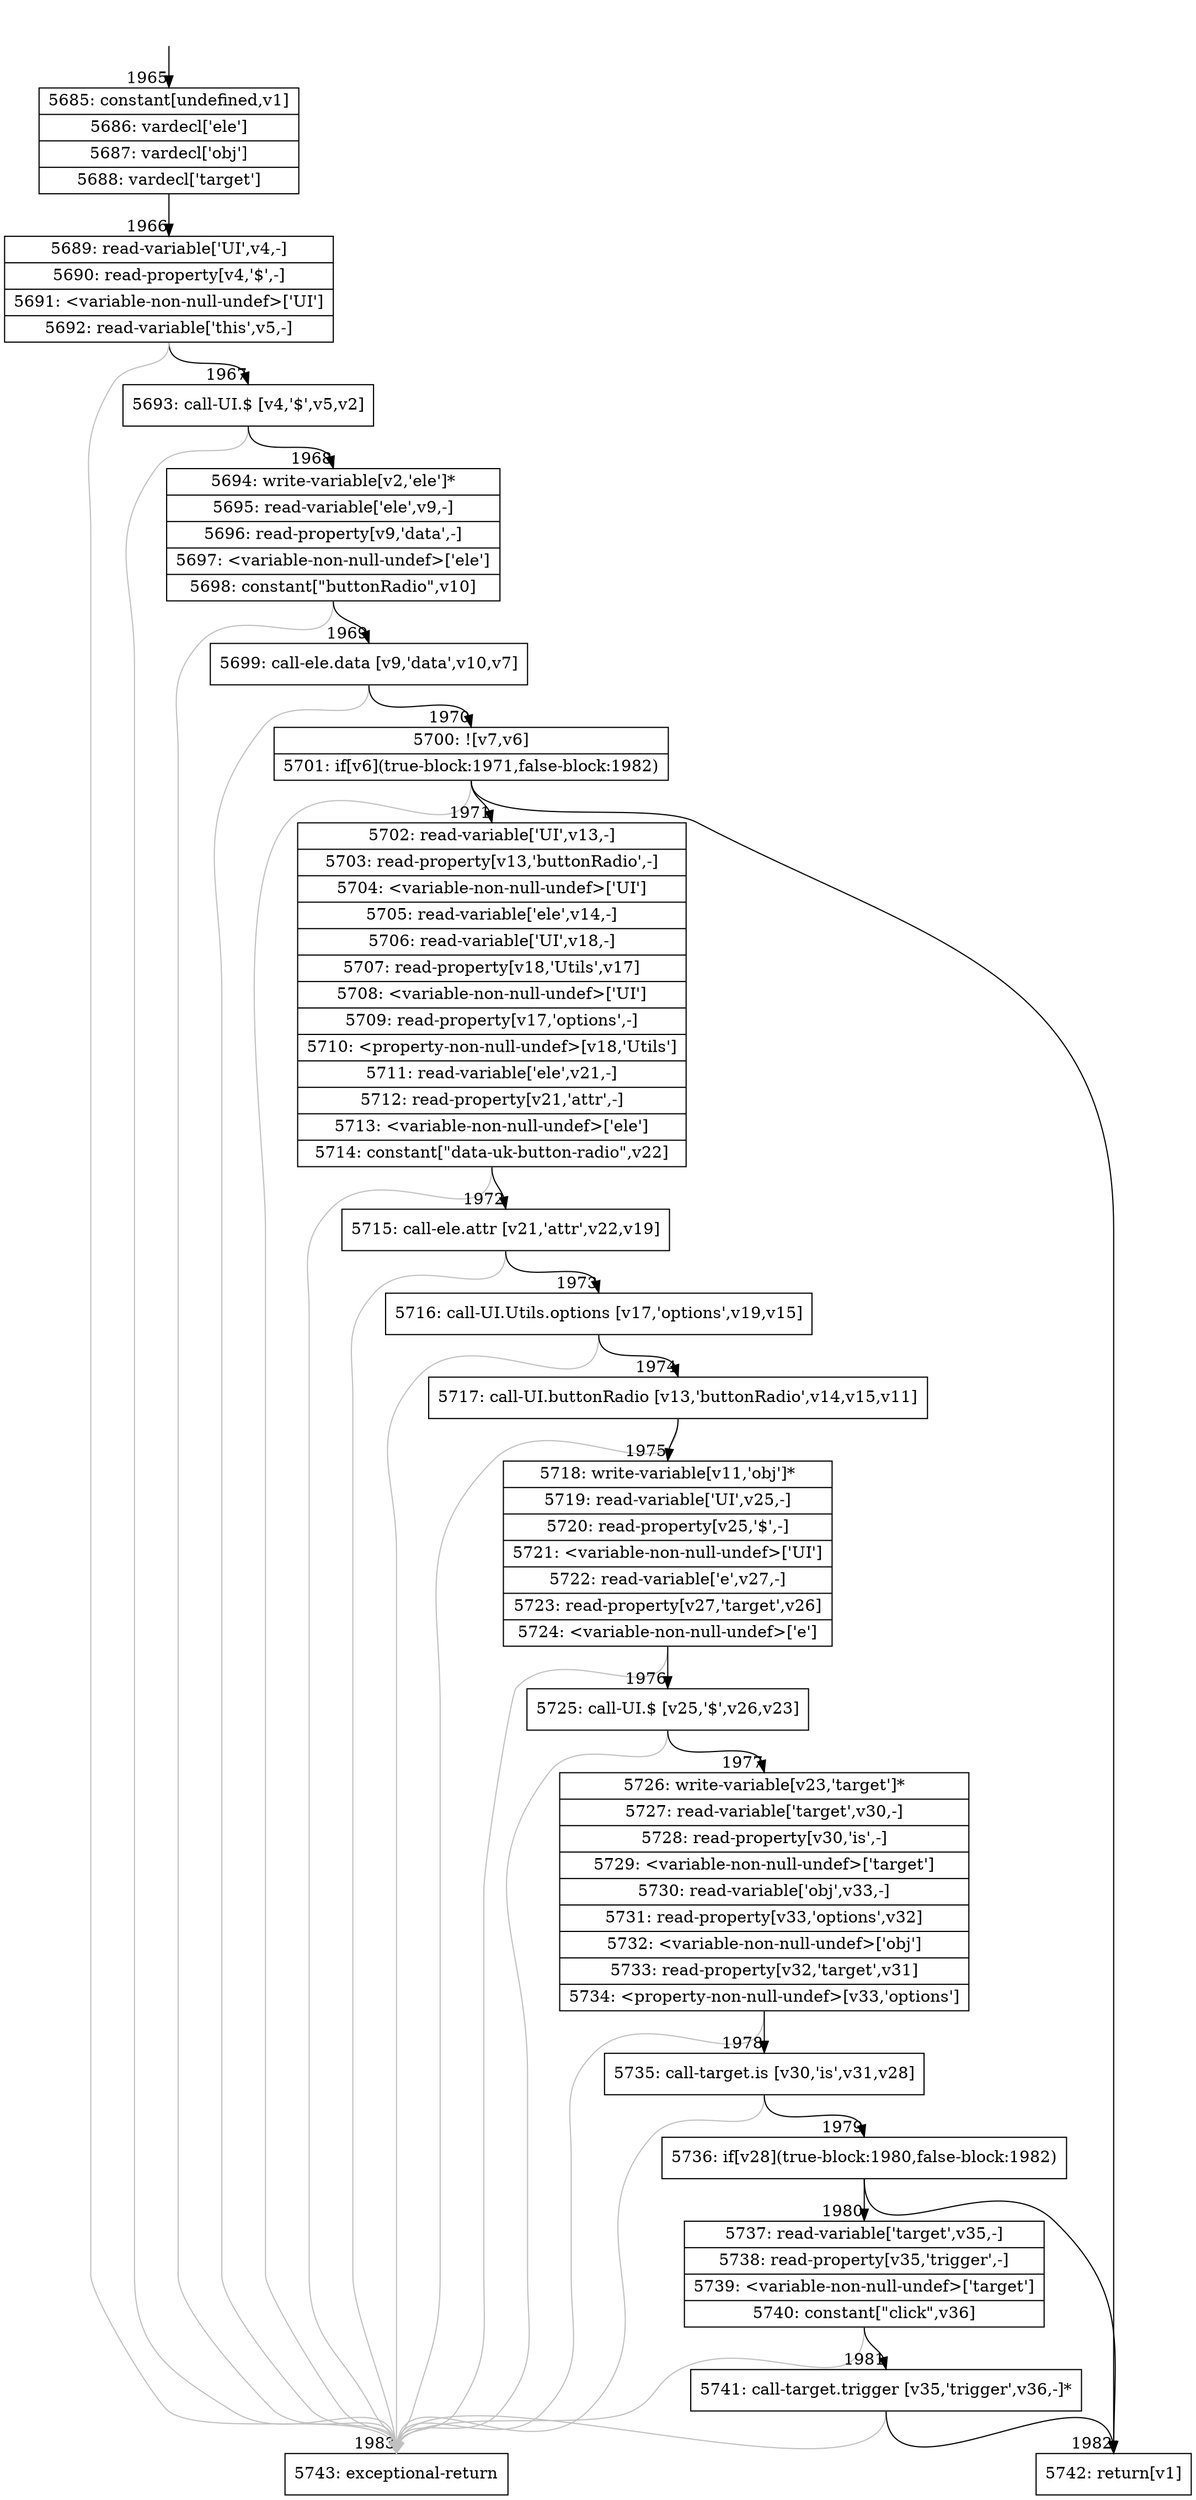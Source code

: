 digraph {
rankdir="TD"
BB_entry160[shape=none,label=""];
BB_entry160 -> BB1965 [tailport=s, headport=n, headlabel="    1965"]
BB1965 [shape=record label="{5685: constant[undefined,v1]|5686: vardecl['ele']|5687: vardecl['obj']|5688: vardecl['target']}" ] 
BB1965 -> BB1966 [tailport=s, headport=n, headlabel="      1966"]
BB1966 [shape=record label="{5689: read-variable['UI',v4,-]|5690: read-property[v4,'$',-]|5691: \<variable-non-null-undef\>['UI']|5692: read-variable['this',v5,-]}" ] 
BB1966 -> BB1967 [tailport=s, headport=n, headlabel="      1967"]
BB1966 -> BB1983 [tailport=s, headport=n, color=gray, headlabel="      1983"]
BB1967 [shape=record label="{5693: call-UI.$ [v4,'$',v5,v2]}" ] 
BB1967 -> BB1968 [tailport=s, headport=n, headlabel="      1968"]
BB1967 -> BB1983 [tailport=s, headport=n, color=gray]
BB1968 [shape=record label="{5694: write-variable[v2,'ele']*|5695: read-variable['ele',v9,-]|5696: read-property[v9,'data',-]|5697: \<variable-non-null-undef\>['ele']|5698: constant[\"buttonRadio\",v10]}" ] 
BB1968 -> BB1969 [tailport=s, headport=n, headlabel="      1969"]
BB1968 -> BB1983 [tailport=s, headport=n, color=gray]
BB1969 [shape=record label="{5699: call-ele.data [v9,'data',v10,v7]}" ] 
BB1969 -> BB1970 [tailport=s, headport=n, headlabel="      1970"]
BB1969 -> BB1983 [tailport=s, headport=n, color=gray]
BB1970 [shape=record label="{5700: ![v7,v6]|5701: if[v6](true-block:1971,false-block:1982)}" ] 
BB1970 -> BB1971 [tailport=s, headport=n, headlabel="      1971"]
BB1970 -> BB1982 [tailport=s, headport=n, headlabel="      1982"]
BB1970 -> BB1983 [tailport=s, headport=n, color=gray]
BB1971 [shape=record label="{5702: read-variable['UI',v13,-]|5703: read-property[v13,'buttonRadio',-]|5704: \<variable-non-null-undef\>['UI']|5705: read-variable['ele',v14,-]|5706: read-variable['UI',v18,-]|5707: read-property[v18,'Utils',v17]|5708: \<variable-non-null-undef\>['UI']|5709: read-property[v17,'options',-]|5710: \<property-non-null-undef\>[v18,'Utils']|5711: read-variable['ele',v21,-]|5712: read-property[v21,'attr',-]|5713: \<variable-non-null-undef\>['ele']|5714: constant[\"data-uk-button-radio\",v22]}" ] 
BB1971 -> BB1972 [tailport=s, headport=n, headlabel="      1972"]
BB1971 -> BB1983 [tailport=s, headport=n, color=gray]
BB1972 [shape=record label="{5715: call-ele.attr [v21,'attr',v22,v19]}" ] 
BB1972 -> BB1973 [tailport=s, headport=n, headlabel="      1973"]
BB1972 -> BB1983 [tailport=s, headport=n, color=gray]
BB1973 [shape=record label="{5716: call-UI.Utils.options [v17,'options',v19,v15]}" ] 
BB1973 -> BB1974 [tailport=s, headport=n, headlabel="      1974"]
BB1973 -> BB1983 [tailport=s, headport=n, color=gray]
BB1974 [shape=record label="{5717: call-UI.buttonRadio [v13,'buttonRadio',v14,v15,v11]}" ] 
BB1974 -> BB1975 [tailport=s, headport=n, headlabel="      1975"]
BB1974 -> BB1983 [tailport=s, headport=n, color=gray]
BB1975 [shape=record label="{5718: write-variable[v11,'obj']*|5719: read-variable['UI',v25,-]|5720: read-property[v25,'$',-]|5721: \<variable-non-null-undef\>['UI']|5722: read-variable['e',v27,-]|5723: read-property[v27,'target',v26]|5724: \<variable-non-null-undef\>['e']}" ] 
BB1975 -> BB1976 [tailport=s, headport=n, headlabel="      1976"]
BB1975 -> BB1983 [tailport=s, headport=n, color=gray]
BB1976 [shape=record label="{5725: call-UI.$ [v25,'$',v26,v23]}" ] 
BB1976 -> BB1977 [tailport=s, headport=n, headlabel="      1977"]
BB1976 -> BB1983 [tailport=s, headport=n, color=gray]
BB1977 [shape=record label="{5726: write-variable[v23,'target']*|5727: read-variable['target',v30,-]|5728: read-property[v30,'is',-]|5729: \<variable-non-null-undef\>['target']|5730: read-variable['obj',v33,-]|5731: read-property[v33,'options',v32]|5732: \<variable-non-null-undef\>['obj']|5733: read-property[v32,'target',v31]|5734: \<property-non-null-undef\>[v33,'options']}" ] 
BB1977 -> BB1978 [tailport=s, headport=n, headlabel="      1978"]
BB1977 -> BB1983 [tailport=s, headport=n, color=gray]
BB1978 [shape=record label="{5735: call-target.is [v30,'is',v31,v28]}" ] 
BB1978 -> BB1979 [tailport=s, headport=n, headlabel="      1979"]
BB1978 -> BB1983 [tailport=s, headport=n, color=gray]
BB1979 [shape=record label="{5736: if[v28](true-block:1980,false-block:1982)}" ] 
BB1979 -> BB1980 [tailport=s, headport=n, headlabel="      1980"]
BB1979 -> BB1982 [tailport=s, headport=n]
BB1980 [shape=record label="{5737: read-variable['target',v35,-]|5738: read-property[v35,'trigger',-]|5739: \<variable-non-null-undef\>['target']|5740: constant[\"click\",v36]}" ] 
BB1980 -> BB1981 [tailport=s, headport=n, headlabel="      1981"]
BB1980 -> BB1983 [tailport=s, headport=n, color=gray]
BB1981 [shape=record label="{5741: call-target.trigger [v35,'trigger',v36,-]*}" ] 
BB1981 -> BB1982 [tailport=s, headport=n]
BB1981 -> BB1983 [tailport=s, headport=n, color=gray]
BB1982 [shape=record label="{5742: return[v1]}" ] 
BB1983 [shape=record label="{5743: exceptional-return}" ] 
//#$~ 1525
}
